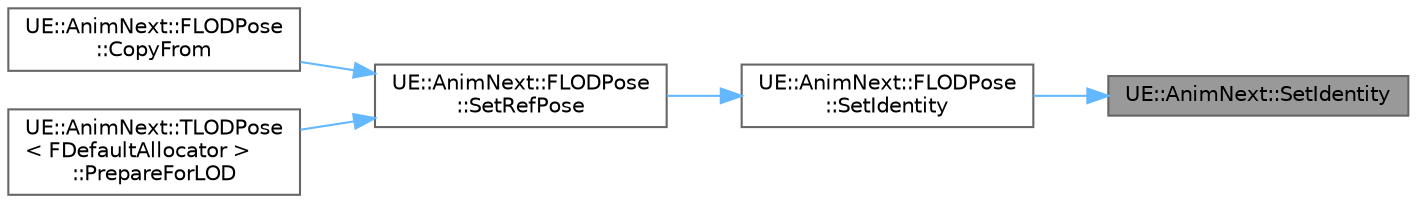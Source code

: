 digraph "UE::AnimNext::SetIdentity"
{
 // INTERACTIVE_SVG=YES
 // LATEX_PDF_SIZE
  bgcolor="transparent";
  edge [fontname=Helvetica,fontsize=10,labelfontname=Helvetica,labelfontsize=10];
  node [fontname=Helvetica,fontsize=10,shape=box,height=0.2,width=0.4];
  rankdir="RL";
  Node1 [id="Node000001",label="UE::AnimNext::SetIdentity",height=0.2,width=0.4,color="gray40", fillcolor="grey60", style="filled", fontcolor="black",tooltip=" "];
  Node1 -> Node2 [id="edge1_Node000001_Node000002",dir="back",color="steelblue1",style="solid",tooltip=" "];
  Node2 [id="Node000002",label="UE::AnimNext::FLODPose\l::SetIdentity",height=0.2,width=0.4,color="grey40", fillcolor="white", style="filled",URL="$df/dc2/structUE_1_1AnimNext_1_1FLODPose.html#ae354b13505c28fc77fbedbc113850440",tooltip=" "];
  Node2 -> Node3 [id="edge2_Node000002_Node000003",dir="back",color="steelblue1",style="solid",tooltip=" "];
  Node3 [id="Node000003",label="UE::AnimNext::FLODPose\l::SetRefPose",height=0.2,width=0.4,color="grey40", fillcolor="white", style="filled",URL="$df/dc2/structUE_1_1AnimNext_1_1FLODPose.html#a28c5522ef0d7aa5d320e1f77d0ed9743",tooltip=" "];
  Node3 -> Node4 [id="edge3_Node000003_Node000004",dir="back",color="steelblue1",style="solid",tooltip=" "];
  Node4 [id="Node000004",label="UE::AnimNext::FLODPose\l::CopyFrom",height=0.2,width=0.4,color="grey40", fillcolor="white", style="filled",URL="$df/dc2/structUE_1_1AnimNext_1_1FLODPose.html#aa30ee107fbd61ca435e6b8a4c3a4a683",tooltip=" "];
  Node3 -> Node5 [id="edge4_Node000003_Node000005",dir="back",color="steelblue1",style="solid",tooltip=" "];
  Node5 [id="Node000005",label="UE::AnimNext::TLODPose\l\< FDefaultAllocator \>\l::PrepareForLOD",height=0.2,width=0.4,color="grey40", fillcolor="white", style="filled",URL="$dc/d5d/structUE_1_1AnimNext_1_1TLODPose.html#a3bec5a56139c486a3380f3b690c6431c",tooltip=" "];
}
